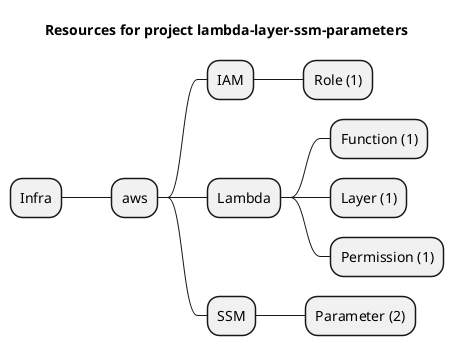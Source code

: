 @startmindmap
title Resources for project lambda-layer-ssm-parameters
skinparam monochrome true
+ Infra
++ aws
+++ IAM
++++ Role (1)
+++ Lambda
++++ Function (1)
++++ Layer (1)
++++ Permission (1)
+++ SSM
++++ Parameter (2)
@endmindmap